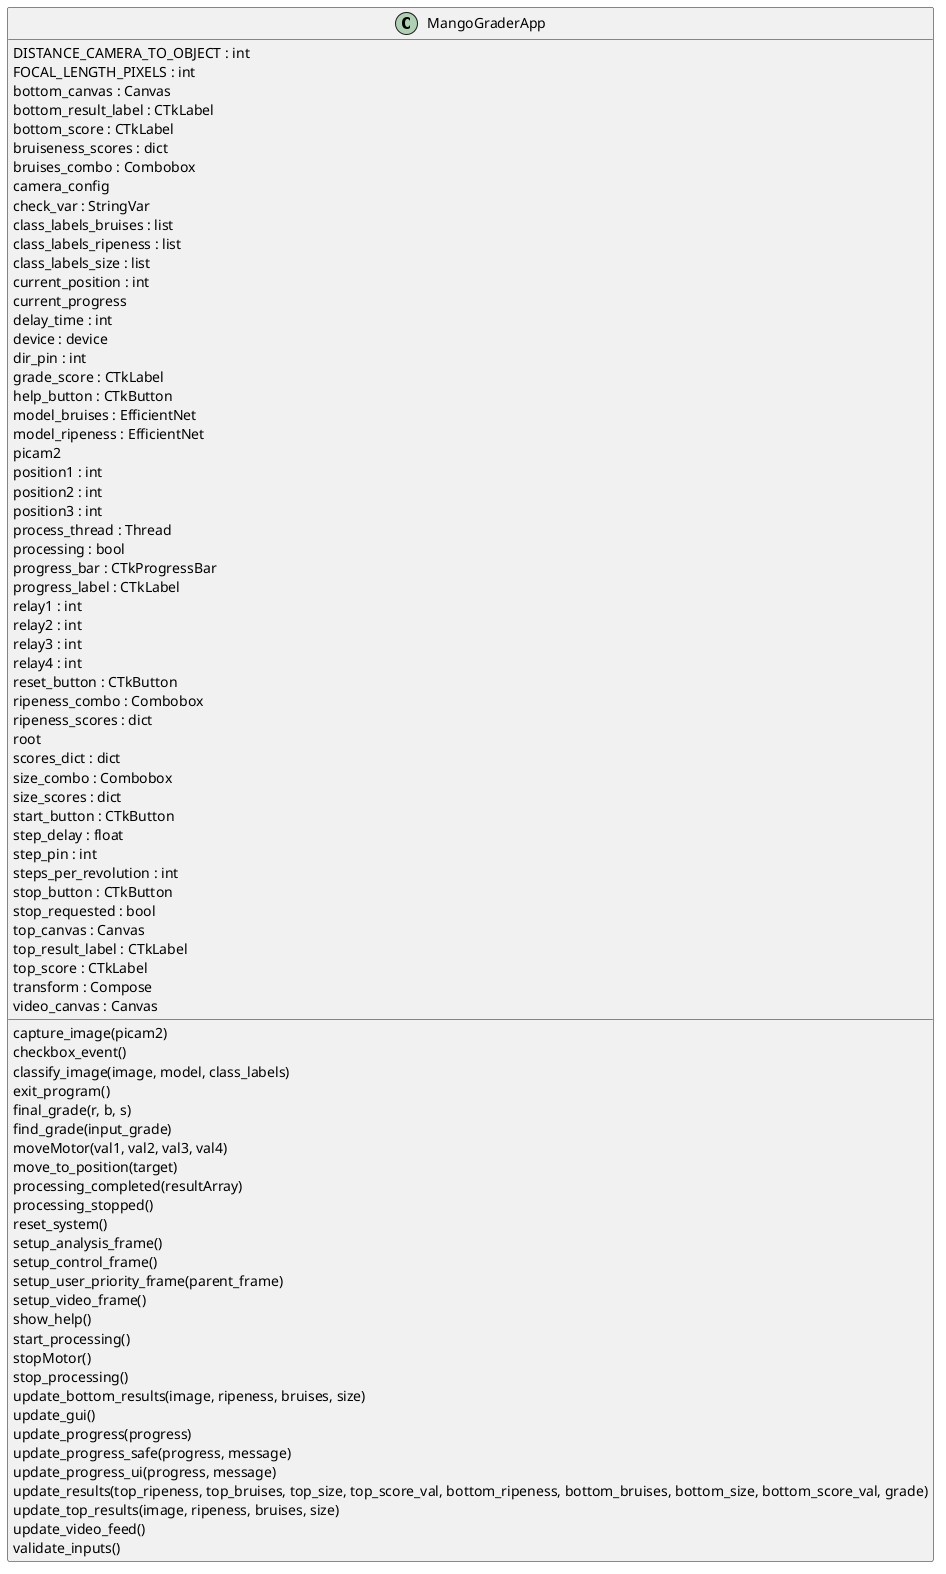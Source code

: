 @startuml classes
set namespaceSeparator none
class "MangoGraderApp" as run.MangoGraderApp {
  DISTANCE_CAMERA_TO_OBJECT : int
  FOCAL_LENGTH_PIXELS : int
  bottom_canvas : Canvas
  bottom_result_label : CTkLabel
  bottom_score : CTkLabel
  bruiseness_scores : dict
  bruises_combo : Combobox
  camera_config
  check_var : StringVar
  class_labels_bruises : list
  class_labels_ripeness : list
  class_labels_size : list
  current_position : int
  current_progress
  delay_time : int
  device : device
  dir_pin : int
  grade_score : CTkLabel
  help_button : CTkButton
  model_bruises : EfficientNet
  model_ripeness : EfficientNet
  picam2
  position1 : int
  position2 : int
  position3 : int
  process_thread : Thread
  processing : bool
  progress_bar : CTkProgressBar
  progress_label : CTkLabel
  relay1 : int
  relay2 : int
  relay3 : int
  relay4 : int
  reset_button : CTkButton
  ripeness_combo : Combobox
  ripeness_scores : dict
  root
  scores_dict : dict
  size_combo : Combobox
  size_scores : dict
  start_button : CTkButton
  step_delay : float
  step_pin : int
  steps_per_revolution : int
  stop_button : CTkButton
  stop_requested : bool
  top_canvas : Canvas
  top_result_label : CTkLabel
  top_score : CTkLabel
  transform : Compose
  video_canvas : Canvas
  capture_image(picam2)
  checkbox_event()
  classify_image(image, model, class_labels)
  exit_program()
  final_grade(r, b, s)
  find_grade(input_grade)
  moveMotor(val1, val2, val3, val4)
  move_to_position(target)
  processing_completed(resultArray)
  processing_stopped()
  reset_system()
  setup_analysis_frame()
  setup_control_frame()
  setup_user_priority_frame(parent_frame)
  setup_video_frame()
  show_help()
  start_processing()
  stopMotor()
  stop_processing()
  update_bottom_results(image, ripeness, bruises, size)
  update_gui()
  update_progress(progress)
  update_progress_safe(progress, message)
  update_progress_ui(progress, message)
  update_results(top_ripeness, top_bruises, top_size, top_score_val, bottom_ripeness, bottom_bruises, bottom_size, bottom_score_val, grade)
  update_top_results(image, ripeness, bruises, size)
  update_video_feed()
  validate_inputs()
}
@enduml
